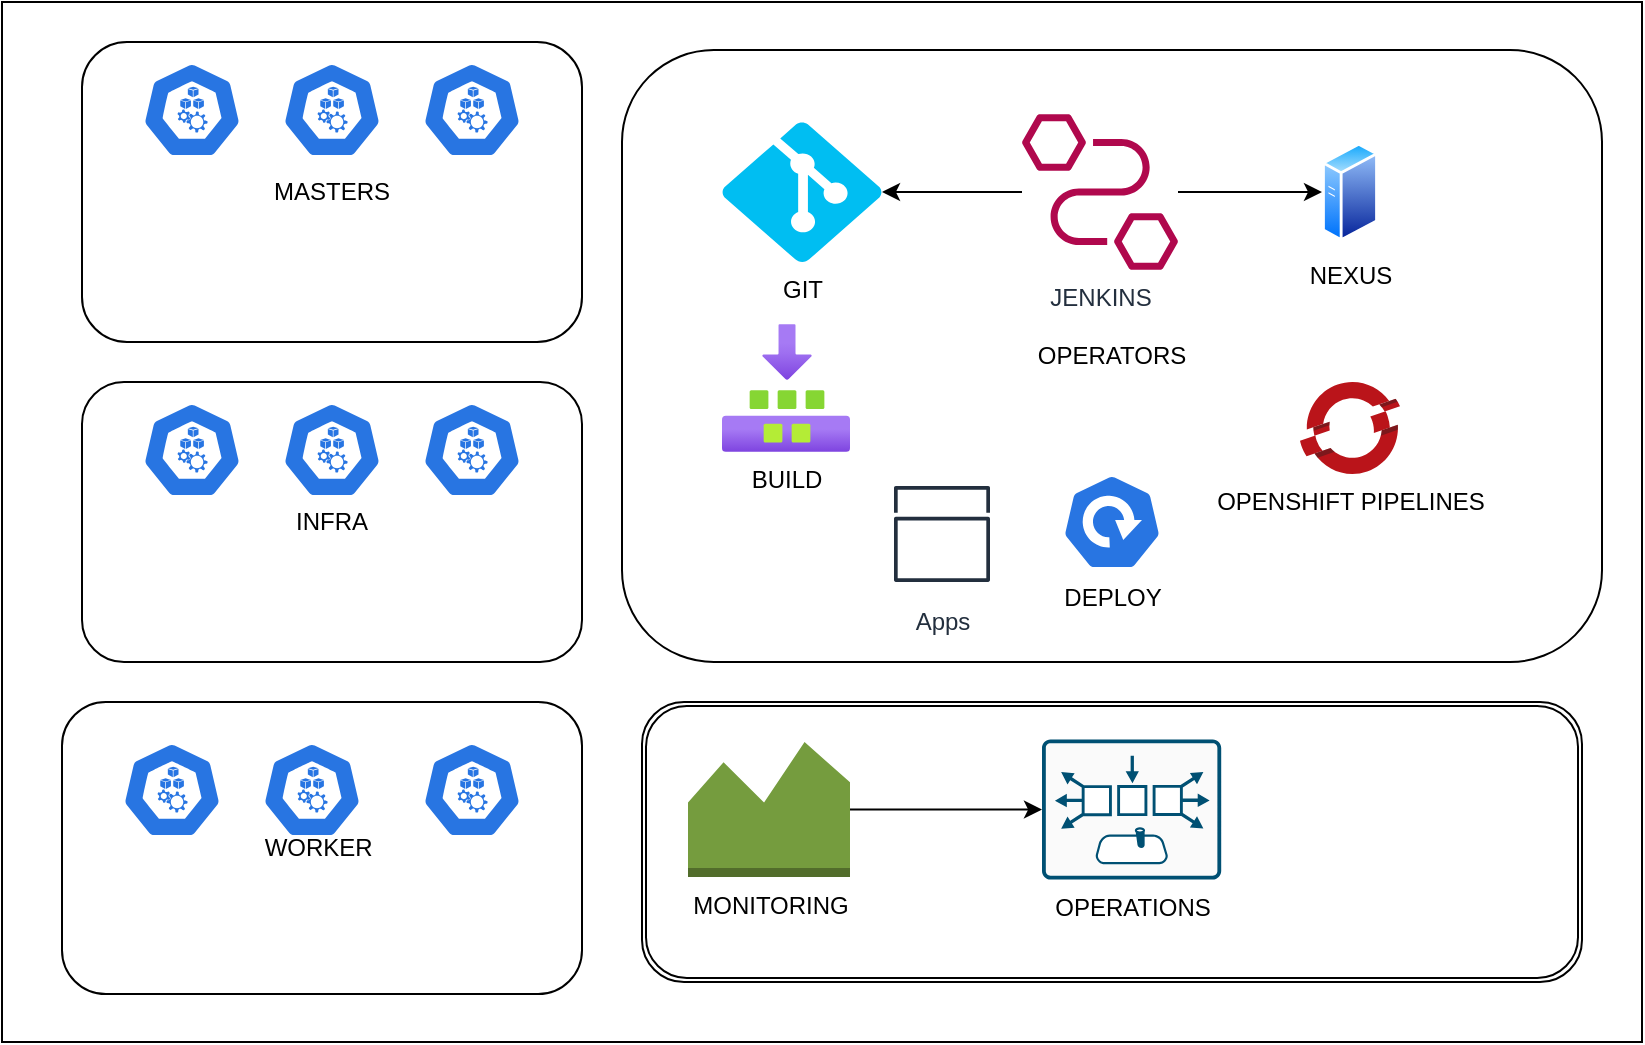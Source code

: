 <mxfile version="21.6.1" type="github">
  <diagram name="Page-1" id="_-w6erlwtYEk0-YNvp_c">
    <mxGraphModel dx="1272" dy="760" grid="1" gridSize="10" guides="1" tooltips="1" connect="1" arrows="1" fold="1" page="1" pageScale="1" pageWidth="850" pageHeight="1100" math="0" shadow="0">
      <root>
        <mxCell id="0" />
        <mxCell id="1" parent="0" />
        <mxCell id="ZzHHCiDBS9nEczh-TWGr-1" value="" style="rounded=0;whiteSpace=wrap;html=1;" vertex="1" parent="1">
          <mxGeometry x="30" y="20" width="820" height="520" as="geometry" />
        </mxCell>
        <mxCell id="ZzHHCiDBS9nEczh-TWGr-3" value="MASTERS" style="rounded=1;whiteSpace=wrap;html=1;fillColor=none;" vertex="1" parent="1">
          <mxGeometry x="70" y="40" width="250" height="150" as="geometry" />
        </mxCell>
        <mxCell id="ZzHHCiDBS9nEczh-TWGr-2" value="" style="sketch=0;html=1;dashed=0;whitespace=wrap;fillColor=#2875E2;strokeColor=#ffffff;points=[[0.005,0.63,0],[0.1,0.2,0],[0.9,0.2,0],[0.5,0,0],[0.995,0.63,0],[0.72,0.99,0],[0.5,1,0],[0.28,0.99,0]];verticalLabelPosition=bottom;align=center;verticalAlign=top;shape=mxgraph.kubernetes.icon;prIcon=node" vertex="1" parent="1">
          <mxGeometry x="100" y="50" width="50" height="48" as="geometry" />
        </mxCell>
        <mxCell id="ZzHHCiDBS9nEczh-TWGr-4" value="" style="sketch=0;html=1;dashed=0;whitespace=wrap;fillColor=#2875E2;strokeColor=#ffffff;points=[[0.005,0.63,0],[0.1,0.2,0],[0.9,0.2,0],[0.5,0,0],[0.995,0.63,0],[0.72,0.99,0],[0.5,1,0],[0.28,0.99,0]];verticalLabelPosition=bottom;align=center;verticalAlign=top;shape=mxgraph.kubernetes.icon;prIcon=node" vertex="1" parent="1">
          <mxGeometry x="170" y="50" width="50" height="48" as="geometry" />
        </mxCell>
        <mxCell id="ZzHHCiDBS9nEczh-TWGr-5" value="" style="sketch=0;html=1;dashed=0;whitespace=wrap;fillColor=#2875E2;strokeColor=#ffffff;points=[[0.005,0.63,0],[0.1,0.2,0],[0.9,0.2,0],[0.5,0,0],[0.995,0.63,0],[0.72,0.99,0],[0.5,1,0],[0.28,0.99,0]];verticalLabelPosition=bottom;align=center;verticalAlign=top;shape=mxgraph.kubernetes.icon;prIcon=node" vertex="1" parent="1">
          <mxGeometry x="240" y="50" width="50" height="48" as="geometry" />
        </mxCell>
        <mxCell id="ZzHHCiDBS9nEczh-TWGr-10" value="INFRA" style="rounded=1;whiteSpace=wrap;html=1;" vertex="1" parent="1">
          <mxGeometry x="70" y="210" width="250" height="140" as="geometry" />
        </mxCell>
        <mxCell id="ZzHHCiDBS9nEczh-TWGr-11" value="" style="sketch=0;html=1;dashed=0;whitespace=wrap;fillColor=#2875E2;strokeColor=#ffffff;points=[[0.005,0.63,0],[0.1,0.2,0],[0.9,0.2,0],[0.5,0,0],[0.995,0.63,0],[0.72,0.99,0],[0.5,1,0],[0.28,0.99,0]];verticalLabelPosition=bottom;align=center;verticalAlign=top;shape=mxgraph.kubernetes.icon;prIcon=node" vertex="1" parent="1">
          <mxGeometry x="100" y="220" width="50" height="48" as="geometry" />
        </mxCell>
        <mxCell id="ZzHHCiDBS9nEczh-TWGr-12" value="" style="sketch=0;html=1;dashed=0;whitespace=wrap;fillColor=#2875E2;strokeColor=#ffffff;points=[[0.005,0.63,0],[0.1,0.2,0],[0.9,0.2,0],[0.5,0,0],[0.995,0.63,0],[0.72,0.99,0],[0.5,1,0],[0.28,0.99,0]];verticalLabelPosition=bottom;align=center;verticalAlign=top;shape=mxgraph.kubernetes.icon;prIcon=node" vertex="1" parent="1">
          <mxGeometry x="170" y="220" width="50" height="48" as="geometry" />
        </mxCell>
        <mxCell id="ZzHHCiDBS9nEczh-TWGr-13" value="" style="sketch=0;html=1;dashed=0;whitespace=wrap;fillColor=#2875E2;strokeColor=#ffffff;points=[[0.005,0.63,0],[0.1,0.2,0],[0.9,0.2,0],[0.5,0,0],[0.995,0.63,0],[0.72,0.99,0],[0.5,1,0],[0.28,0.99,0]];verticalLabelPosition=bottom;align=center;verticalAlign=top;shape=mxgraph.kubernetes.icon;prIcon=node" vertex="1" parent="1">
          <mxGeometry x="240" y="220" width="50" height="48" as="geometry" />
        </mxCell>
        <mxCell id="ZzHHCiDBS9nEczh-TWGr-15" value="" style="group" vertex="1" connectable="0" parent="1">
          <mxGeometry x="60" y="370" width="280" height="146" as="geometry" />
        </mxCell>
        <mxCell id="ZzHHCiDBS9nEczh-TWGr-6" value="WORKER&amp;nbsp;" style="rounded=1;whiteSpace=wrap;html=1;" vertex="1" parent="ZzHHCiDBS9nEczh-TWGr-15">
          <mxGeometry width="260" height="146" as="geometry" />
        </mxCell>
        <mxCell id="ZzHHCiDBS9nEczh-TWGr-7" value="" style="sketch=0;html=1;dashed=0;whitespace=wrap;fillColor=#2875E2;strokeColor=#ffffff;points=[[0.005,0.63,0],[0.1,0.2,0],[0.9,0.2,0],[0.5,0,0],[0.995,0.63,0],[0.72,0.99,0],[0.5,1,0],[0.28,0.99,0]];verticalLabelPosition=bottom;align=center;verticalAlign=top;shape=mxgraph.kubernetes.icon;prIcon=node" vertex="1" parent="ZzHHCiDBS9nEczh-TWGr-15">
          <mxGeometry x="30" y="20" width="50" height="48" as="geometry" />
        </mxCell>
        <mxCell id="ZzHHCiDBS9nEczh-TWGr-8" value="" style="sketch=0;html=1;dashed=0;whitespace=wrap;fillColor=#2875E2;strokeColor=#ffffff;points=[[0.005,0.63,0],[0.1,0.2,0],[0.9,0.2,0],[0.5,0,0],[0.995,0.63,0],[0.72,0.99,0],[0.5,1,0],[0.28,0.99,0]];verticalLabelPosition=bottom;align=center;verticalAlign=top;shape=mxgraph.kubernetes.icon;prIcon=node" vertex="1" parent="ZzHHCiDBS9nEczh-TWGr-15">
          <mxGeometry x="100" y="20" width="50" height="48" as="geometry" />
        </mxCell>
        <mxCell id="ZzHHCiDBS9nEczh-TWGr-9" value="" style="sketch=0;html=1;dashed=0;whitespace=wrap;fillColor=#2875E2;strokeColor=#ffffff;points=[[0.005,0.63,0],[0.1,0.2,0],[0.9,0.2,0],[0.5,0,0],[0.995,0.63,0],[0.72,0.99,0],[0.5,1,0],[0.28,0.99,0]];verticalLabelPosition=bottom;align=center;verticalAlign=top;shape=mxgraph.kubernetes.icon;prIcon=node" vertex="1" parent="ZzHHCiDBS9nEczh-TWGr-15">
          <mxGeometry x="180" y="20" width="50" height="48" as="geometry" />
        </mxCell>
        <mxCell id="ZzHHCiDBS9nEczh-TWGr-16" value="OPERATORS" style="rounded=1;whiteSpace=wrap;html=1;fontFamily=Helvetica;" vertex="1" parent="1">
          <mxGeometry x="340" y="44" width="490" height="306" as="geometry" />
        </mxCell>
        <mxCell id="ZzHHCiDBS9nEczh-TWGr-17" value="GIT" style="verticalLabelPosition=bottom;html=1;verticalAlign=top;align=center;strokeColor=none;fillColor=#00BEF2;shape=mxgraph.azure.git_repository;" vertex="1" parent="1">
          <mxGeometry x="390" y="80" width="80" height="70" as="geometry" />
        </mxCell>
        <mxCell id="ZzHHCiDBS9nEczh-TWGr-19" value="" style="edgeStyle=orthogonalEdgeStyle;rounded=0;orthogonalLoop=1;jettySize=auto;html=1;" edge="1" parent="1" source="ZzHHCiDBS9nEczh-TWGr-18" target="ZzHHCiDBS9nEczh-TWGr-17">
          <mxGeometry relative="1" as="geometry" />
        </mxCell>
        <mxCell id="ZzHHCiDBS9nEczh-TWGr-21" value="" style="edgeStyle=orthogonalEdgeStyle;rounded=0;orthogonalLoop=1;jettySize=auto;html=1;" edge="1" parent="1" source="ZzHHCiDBS9nEczh-TWGr-18" target="ZzHHCiDBS9nEczh-TWGr-20">
          <mxGeometry relative="1" as="geometry" />
        </mxCell>
        <mxCell id="ZzHHCiDBS9nEczh-TWGr-18" value="JENKINS" style="sketch=0;outlineConnect=0;fontColor=#232F3E;gradientColor=none;fillColor=#B0084D;strokeColor=none;dashed=0;verticalLabelPosition=bottom;verticalAlign=top;align=center;html=1;fontSize=12;fontStyle=0;aspect=fixed;pointerEvents=1;shape=mxgraph.aws4.eventbridge_pipes;" vertex="1" parent="1">
          <mxGeometry x="540" y="76" width="78" height="78" as="geometry" />
        </mxCell>
        <mxCell id="ZzHHCiDBS9nEczh-TWGr-20" value="NEXUS" style="image;aspect=fixed;perimeter=ellipsePerimeter;html=1;align=center;shadow=0;dashed=0;spacingTop=3;image=img/lib/active_directory/generic_server.svg;" vertex="1" parent="1">
          <mxGeometry x="690" y="90" width="28.0" height="50" as="geometry" />
        </mxCell>
        <mxCell id="ZzHHCiDBS9nEczh-TWGr-14" value="OPENSHIFT PIPELINES&lt;br&gt;" style="image;sketch=0;aspect=fixed;html=1;points=[];align=center;fontSize=12;image=img/lib/mscae/OpenShift.svg;" vertex="1" parent="1">
          <mxGeometry x="679" y="210" width="50" height="46" as="geometry" />
        </mxCell>
        <mxCell id="ZzHHCiDBS9nEczh-TWGr-22" value="Apps" style="sketch=0;outlineConnect=0;fontColor=#232F3E;gradientColor=none;strokeColor=#232F3E;fillColor=#ffffff;dashed=0;verticalLabelPosition=bottom;verticalAlign=top;align=center;html=1;fontSize=12;fontStyle=0;aspect=fixed;shape=mxgraph.aws4.resourceIcon;resIcon=mxgraph.aws4.apps;" vertex="1" parent="1">
          <mxGeometry x="470" y="256" width="60" height="60" as="geometry" />
        </mxCell>
        <mxCell id="ZzHHCiDBS9nEczh-TWGr-23" value="BUILD" style="image;aspect=fixed;html=1;points=[];align=center;fontSize=12;image=img/lib/azure2/general/Builds.svg;" vertex="1" parent="1">
          <mxGeometry x="390" y="181" width="64" height="64" as="geometry" />
        </mxCell>
        <mxCell id="ZzHHCiDBS9nEczh-TWGr-24" value="DEPLOY" style="sketch=0;html=1;dashed=0;whitespace=wrap;fillColor=#2875E2;strokeColor=#ffffff;points=[[0.005,0.63,0],[0.1,0.2,0],[0.9,0.2,0],[0.5,0,0],[0.995,0.63,0],[0.72,0.99,0],[0.5,1,0],[0.28,0.99,0]];verticalLabelPosition=bottom;align=center;verticalAlign=top;shape=mxgraph.kubernetes.icon;prIcon=deploy" vertex="1" parent="1">
          <mxGeometry x="560" y="256" width="50" height="48" as="geometry" />
        </mxCell>
        <mxCell id="ZzHHCiDBS9nEczh-TWGr-26" style="edgeStyle=orthogonalEdgeStyle;rounded=0;orthogonalLoop=1;jettySize=auto;html=1;exitX=0.5;exitY=1;exitDx=0;exitDy=0;" edge="1" parent="1" source="ZzHHCiDBS9nEczh-TWGr-16" target="ZzHHCiDBS9nEczh-TWGr-16">
          <mxGeometry relative="1" as="geometry" />
        </mxCell>
        <mxCell id="ZzHHCiDBS9nEczh-TWGr-27" value="" style="shape=ext;double=1;rounded=1;whiteSpace=wrap;html=1;" vertex="1" parent="1">
          <mxGeometry x="350" y="370" width="470" height="140" as="geometry" />
        </mxCell>
        <mxCell id="ZzHHCiDBS9nEczh-TWGr-30" value="" style="edgeStyle=orthogonalEdgeStyle;rounded=0;orthogonalLoop=1;jettySize=auto;html=1;" edge="1" parent="1" source="ZzHHCiDBS9nEczh-TWGr-28" target="ZzHHCiDBS9nEczh-TWGr-29">
          <mxGeometry relative="1" as="geometry" />
        </mxCell>
        <mxCell id="ZzHHCiDBS9nEczh-TWGr-28" value="MONITORING" style="outlineConnect=0;dashed=0;verticalLabelPosition=bottom;verticalAlign=top;align=center;html=1;shape=mxgraph.aws3.monitoring;fillColor=#759C3E;gradientColor=none;" vertex="1" parent="1">
          <mxGeometry x="373" y="390" width="81" height="67.5" as="geometry" />
        </mxCell>
        <mxCell id="ZzHHCiDBS9nEczh-TWGr-29" value="OPERATIONS" style="sketch=0;points=[[0.015,0.015,0],[0.985,0.015,0],[0.985,0.985,0],[0.015,0.985,0],[0.25,0,0],[0.5,0,0],[0.75,0,0],[1,0.25,0],[1,0.5,0],[1,0.75,0],[0.75,1,0],[0.5,1,0],[0.25,1,0],[0,0.75,0],[0,0.5,0],[0,0.25,0]];verticalLabelPosition=bottom;html=1;verticalAlign=top;aspect=fixed;align=center;pointerEvents=1;shape=mxgraph.cisco19.rect;prIcon=operations_manager;fillColor=#FAFAFA;strokeColor=#005073;" vertex="1" parent="1">
          <mxGeometry x="550" y="388.75" width="89.6" height="70" as="geometry" />
        </mxCell>
      </root>
    </mxGraphModel>
  </diagram>
</mxfile>
